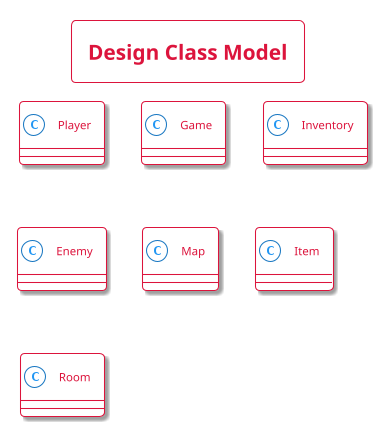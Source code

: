 @startuml DesignClassModel

!theme materia-outline

skinparam ArrowColor #DC143C
skinparam BackgroundColor #FFFFFF

skinparam ClassFontColor #DC143C
skinparam ClassBackgroundColor #FFFFFF
skinparam ClassBorderColor #DC143C

skinparam titleBorderColor #DC143C
skinparam titleFontColor #DC143C

title Design Class Model

class Player {}

class Game{}

class Inventory{}

class Enemy{}

class Map{}

class Item{}

class Room{}

@enduml
